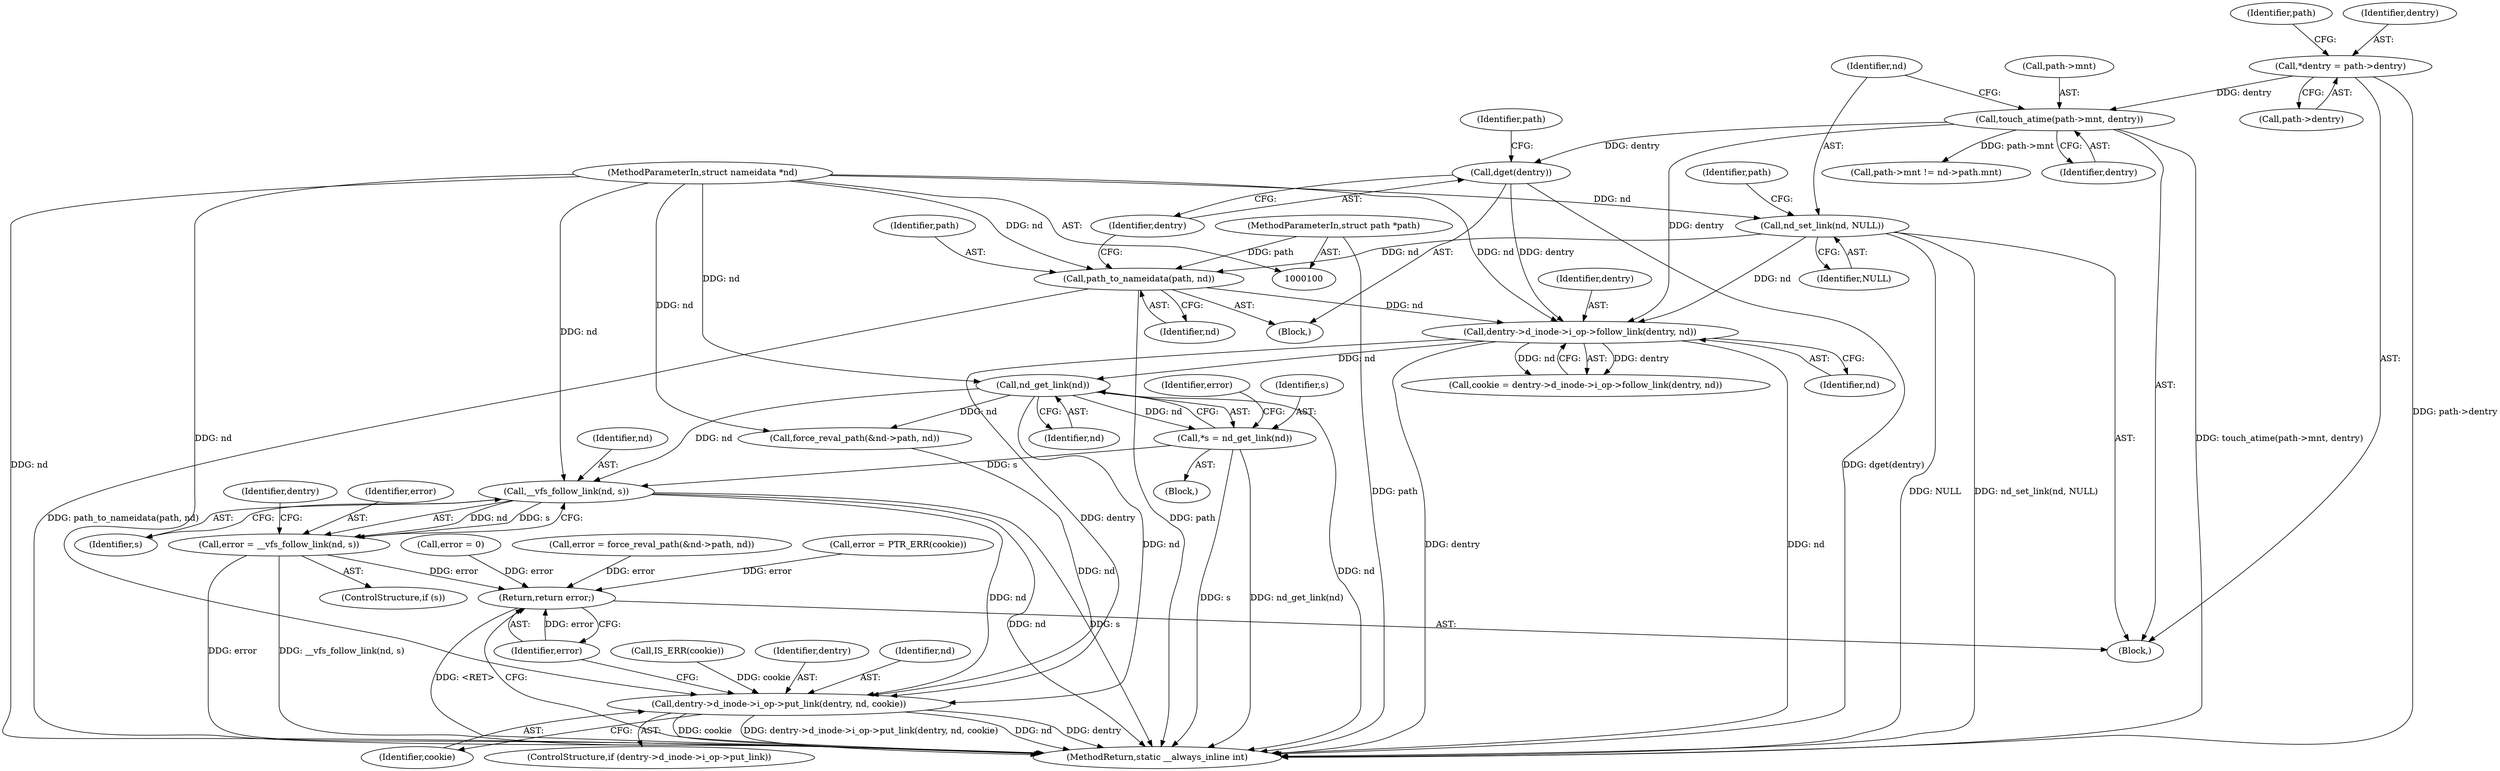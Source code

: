 digraph "0_linux_86acdca1b63e6890540fa19495cfc708beff3d8b@pointer" {
"1000171" [label="(Call,__vfs_follow_link(nd, s))"];
"1000162" [label="(Call,nd_get_link(nd))"];
"1000147" [label="(Call,dentry->d_inode->i_op->follow_link(dentry, nd))"];
"1000134" [label="(Call,dget(dentry))"];
"1000112" [label="(Call,touch_atime(path->mnt, dentry))"];
"1000107" [label="(Call,*dentry = path->dentry)"];
"1000117" [label="(Call,nd_set_link(nd, NULL))"];
"1000102" [label="(MethodParameterIn,struct nameidata *nd)"];
"1000131" [label="(Call,path_to_nameidata(path, nd))"];
"1000101" [label="(MethodParameterIn,struct path *path)"];
"1000160" [label="(Call,*s = nd_get_link(nd))"];
"1000169" [label="(Call,error = __vfs_follow_link(nd, s))"];
"1000209" [label="(Return,return error;)"];
"1000205" [label="(Call,dentry->d_inode->i_op->put_link(dentry, nd, cookie))"];
"1000150" [label="(Call,error = PTR_ERR(cookie))"];
"1000109" [label="(Call,path->dentry)"];
"1000171" [label="(Call,__vfs_follow_link(nd, s))"];
"1000149" [label="(Identifier,nd)"];
"1000102" [label="(MethodParameterIn,struct nameidata *nd)"];
"1000121" [label="(Call,path->mnt != nd->path.mnt)"];
"1000211" [label="(MethodReturn,static __always_inline int)"];
"1000162" [label="(Call,nd_get_link(nd))"];
"1000160" [label="(Call,*s = nd_get_link(nd))"];
"1000147" [label="(Call,dentry->d_inode->i_op->follow_link(dentry, nd))"];
"1000167" [label="(ControlStructure,if (s))"];
"1000201" [label="(Identifier,dentry)"];
"1000156" [label="(Call,IS_ERR(cookie))"];
"1000184" [label="(Call,force_reval_path(&nd->path, nd))"];
"1000208" [label="(Identifier,cookie)"];
"1000165" [label="(Identifier,error)"];
"1000164" [label="(Call,error = 0)"];
"1000197" [label="(ControlStructure,if (dentry->d_inode->i_op->put_link))"];
"1000101" [label="(MethodParameterIn,struct path *path)"];
"1000118" [label="(Identifier,nd)"];
"1000119" [label="(Identifier,NULL)"];
"1000112" [label="(Call,touch_atime(path->mnt, dentry))"];
"1000210" [label="(Identifier,error)"];
"1000182" [label="(Call,error = force_reval_path(&nd->path, nd))"];
"1000114" [label="(Identifier,path)"];
"1000163" [label="(Identifier,nd)"];
"1000107" [label="(Call,*dentry = path->dentry)"];
"1000161" [label="(Identifier,s)"];
"1000170" [label="(Identifier,error)"];
"1000131" [label="(Call,path_to_nameidata(path, nd))"];
"1000132" [label="(Identifier,path)"];
"1000148" [label="(Identifier,dentry)"];
"1000173" [label="(Identifier,s)"];
"1000116" [label="(Identifier,dentry)"];
"1000123" [label="(Identifier,path)"];
"1000133" [label="(Identifier,nd)"];
"1000138" [label="(Identifier,path)"];
"1000158" [label="(Block,)"];
"1000113" [label="(Call,path->mnt)"];
"1000134" [label="(Call,dget(dentry))"];
"1000209" [label="(Return,return error;)"];
"1000169" [label="(Call,error = __vfs_follow_link(nd, s))"];
"1000145" [label="(Call,cookie = dentry->d_inode->i_op->follow_link(dentry, nd))"];
"1000172" [label="(Identifier,nd)"];
"1000108" [label="(Identifier,dentry)"];
"1000206" [label="(Identifier,dentry)"];
"1000103" [label="(Block,)"];
"1000205" [label="(Call,dentry->d_inode->i_op->put_link(dentry, nd, cookie))"];
"1000135" [label="(Identifier,dentry)"];
"1000117" [label="(Call,nd_set_link(nd, NULL))"];
"1000207" [label="(Identifier,nd)"];
"1000130" [label="(Block,)"];
"1000171" -> "1000169"  [label="AST: "];
"1000171" -> "1000173"  [label="CFG: "];
"1000172" -> "1000171"  [label="AST: "];
"1000173" -> "1000171"  [label="AST: "];
"1000169" -> "1000171"  [label="CFG: "];
"1000171" -> "1000211"  [label="DDG: nd"];
"1000171" -> "1000211"  [label="DDG: s"];
"1000171" -> "1000169"  [label="DDG: nd"];
"1000171" -> "1000169"  [label="DDG: s"];
"1000162" -> "1000171"  [label="DDG: nd"];
"1000102" -> "1000171"  [label="DDG: nd"];
"1000160" -> "1000171"  [label="DDG: s"];
"1000171" -> "1000205"  [label="DDG: nd"];
"1000162" -> "1000160"  [label="AST: "];
"1000162" -> "1000163"  [label="CFG: "];
"1000163" -> "1000162"  [label="AST: "];
"1000160" -> "1000162"  [label="CFG: "];
"1000162" -> "1000211"  [label="DDG: nd"];
"1000162" -> "1000160"  [label="DDG: nd"];
"1000147" -> "1000162"  [label="DDG: nd"];
"1000102" -> "1000162"  [label="DDG: nd"];
"1000162" -> "1000184"  [label="DDG: nd"];
"1000162" -> "1000205"  [label="DDG: nd"];
"1000147" -> "1000145"  [label="AST: "];
"1000147" -> "1000149"  [label="CFG: "];
"1000148" -> "1000147"  [label="AST: "];
"1000149" -> "1000147"  [label="AST: "];
"1000145" -> "1000147"  [label="CFG: "];
"1000147" -> "1000211"  [label="DDG: nd"];
"1000147" -> "1000211"  [label="DDG: dentry"];
"1000147" -> "1000145"  [label="DDG: dentry"];
"1000147" -> "1000145"  [label="DDG: nd"];
"1000134" -> "1000147"  [label="DDG: dentry"];
"1000112" -> "1000147"  [label="DDG: dentry"];
"1000117" -> "1000147"  [label="DDG: nd"];
"1000131" -> "1000147"  [label="DDG: nd"];
"1000102" -> "1000147"  [label="DDG: nd"];
"1000147" -> "1000205"  [label="DDG: dentry"];
"1000134" -> "1000130"  [label="AST: "];
"1000134" -> "1000135"  [label="CFG: "];
"1000135" -> "1000134"  [label="AST: "];
"1000138" -> "1000134"  [label="CFG: "];
"1000134" -> "1000211"  [label="DDG: dget(dentry)"];
"1000112" -> "1000134"  [label="DDG: dentry"];
"1000112" -> "1000103"  [label="AST: "];
"1000112" -> "1000116"  [label="CFG: "];
"1000113" -> "1000112"  [label="AST: "];
"1000116" -> "1000112"  [label="AST: "];
"1000118" -> "1000112"  [label="CFG: "];
"1000112" -> "1000211"  [label="DDG: touch_atime(path->mnt, dentry)"];
"1000107" -> "1000112"  [label="DDG: dentry"];
"1000112" -> "1000121"  [label="DDG: path->mnt"];
"1000107" -> "1000103"  [label="AST: "];
"1000107" -> "1000109"  [label="CFG: "];
"1000108" -> "1000107"  [label="AST: "];
"1000109" -> "1000107"  [label="AST: "];
"1000114" -> "1000107"  [label="CFG: "];
"1000107" -> "1000211"  [label="DDG: path->dentry"];
"1000117" -> "1000103"  [label="AST: "];
"1000117" -> "1000119"  [label="CFG: "];
"1000118" -> "1000117"  [label="AST: "];
"1000119" -> "1000117"  [label="AST: "];
"1000123" -> "1000117"  [label="CFG: "];
"1000117" -> "1000211"  [label="DDG: nd_set_link(nd, NULL)"];
"1000117" -> "1000211"  [label="DDG: NULL"];
"1000102" -> "1000117"  [label="DDG: nd"];
"1000117" -> "1000131"  [label="DDG: nd"];
"1000102" -> "1000100"  [label="AST: "];
"1000102" -> "1000211"  [label="DDG: nd"];
"1000102" -> "1000131"  [label="DDG: nd"];
"1000102" -> "1000184"  [label="DDG: nd"];
"1000102" -> "1000205"  [label="DDG: nd"];
"1000131" -> "1000130"  [label="AST: "];
"1000131" -> "1000133"  [label="CFG: "];
"1000132" -> "1000131"  [label="AST: "];
"1000133" -> "1000131"  [label="AST: "];
"1000135" -> "1000131"  [label="CFG: "];
"1000131" -> "1000211"  [label="DDG: path"];
"1000131" -> "1000211"  [label="DDG: path_to_nameidata(path, nd)"];
"1000101" -> "1000131"  [label="DDG: path"];
"1000101" -> "1000100"  [label="AST: "];
"1000101" -> "1000211"  [label="DDG: path"];
"1000160" -> "1000158"  [label="AST: "];
"1000161" -> "1000160"  [label="AST: "];
"1000165" -> "1000160"  [label="CFG: "];
"1000160" -> "1000211"  [label="DDG: nd_get_link(nd)"];
"1000160" -> "1000211"  [label="DDG: s"];
"1000169" -> "1000167"  [label="AST: "];
"1000170" -> "1000169"  [label="AST: "];
"1000201" -> "1000169"  [label="CFG: "];
"1000169" -> "1000211"  [label="DDG: __vfs_follow_link(nd, s)"];
"1000169" -> "1000211"  [label="DDG: error"];
"1000169" -> "1000209"  [label="DDG: error"];
"1000209" -> "1000103"  [label="AST: "];
"1000209" -> "1000210"  [label="CFG: "];
"1000210" -> "1000209"  [label="AST: "];
"1000211" -> "1000209"  [label="CFG: "];
"1000209" -> "1000211"  [label="DDG: <RET>"];
"1000210" -> "1000209"  [label="DDG: error"];
"1000150" -> "1000209"  [label="DDG: error"];
"1000182" -> "1000209"  [label="DDG: error"];
"1000164" -> "1000209"  [label="DDG: error"];
"1000205" -> "1000197"  [label="AST: "];
"1000205" -> "1000208"  [label="CFG: "];
"1000206" -> "1000205"  [label="AST: "];
"1000207" -> "1000205"  [label="AST: "];
"1000208" -> "1000205"  [label="AST: "];
"1000210" -> "1000205"  [label="CFG: "];
"1000205" -> "1000211"  [label="DDG: nd"];
"1000205" -> "1000211"  [label="DDG: dentry"];
"1000205" -> "1000211"  [label="DDG: cookie"];
"1000205" -> "1000211"  [label="DDG: dentry->d_inode->i_op->put_link(dentry, nd, cookie)"];
"1000184" -> "1000205"  [label="DDG: nd"];
"1000156" -> "1000205"  [label="DDG: cookie"];
}
